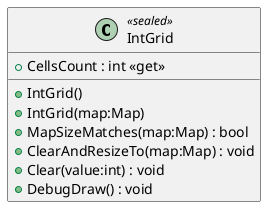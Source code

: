 @startuml
class IntGrid <<sealed>> {
    + CellsCount : int <<get>>
    + IntGrid()
    + IntGrid(map:Map)
    + MapSizeMatches(map:Map) : bool
    + ClearAndResizeTo(map:Map) : void
    + Clear(value:int) : void
    + DebugDraw() : void
}
@enduml
